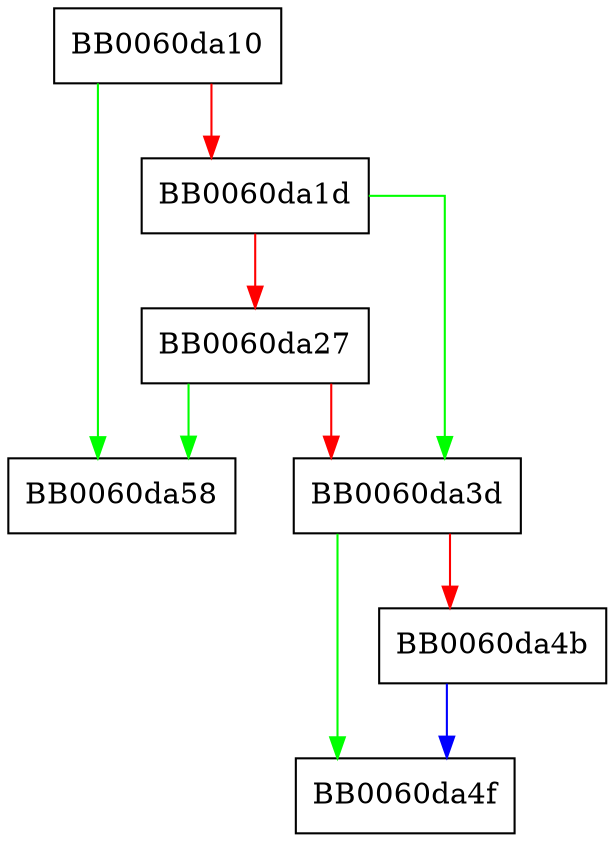 digraph OBJ_nid2ln {
  node [shape="box"];
  graph [splines=ortho];
  BB0060da10 -> BB0060da58 [color="green"];
  BB0060da10 -> BB0060da1d [color="red"];
  BB0060da1d -> BB0060da3d [color="green"];
  BB0060da1d -> BB0060da27 [color="red"];
  BB0060da27 -> BB0060da58 [color="green"];
  BB0060da27 -> BB0060da3d [color="red"];
  BB0060da3d -> BB0060da4f [color="green"];
  BB0060da3d -> BB0060da4b [color="red"];
  BB0060da4b -> BB0060da4f [color="blue"];
}